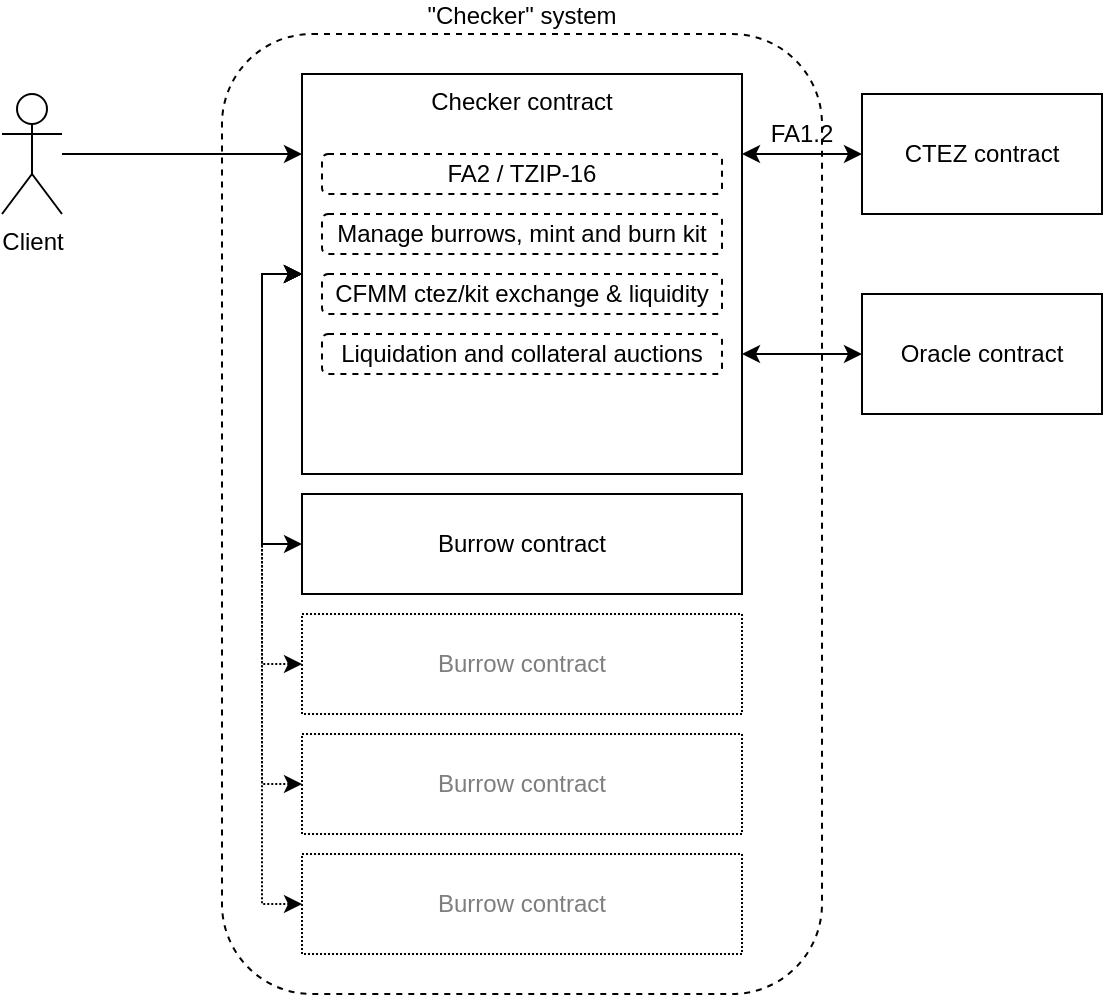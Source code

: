 <mxfile version="14.6.13"><diagram id="LO42e8W2DTZ5MyMucMTI" name="Page-1"><mxGraphModel dx="946" dy="638" grid="1" gridSize="10" guides="1" tooltips="1" connect="1" arrows="1" fold="1" page="1" pageScale="1" pageWidth="827" pageHeight="1169" math="0" shadow="0"><root><mxCell id="0"/><mxCell id="1" parent="0"/><mxCell id="ggonYyVY-s08YddGrQ53-62" value="&quot;Checker&quot; system" style="rounded=1;whiteSpace=wrap;html=1;dashed=1;labelPosition=center;verticalLabelPosition=top;align=center;verticalAlign=bottom;" vertex="1" parent="1"><mxGeometry x="250" y="50" width="300" height="480" as="geometry"/></mxCell><mxCell id="ggonYyVY-s08YddGrQ53-17" style="edgeStyle=orthogonalEdgeStyle;rounded=0;orthogonalLoop=1;jettySize=auto;html=1;exitX=0;exitY=0.5;exitDx=0;exitDy=0;startArrow=classic;startFill=1;" edge="1" parent="1"><mxGeometry relative="1" as="geometry"><mxPoint x="510" y="110" as="targetPoint"/><mxPoint x="570" y="110" as="sourcePoint"/></mxGeometry></mxCell><mxCell id="ggonYyVY-s08YddGrQ53-18" style="edgeStyle=orthogonalEdgeStyle;rounded=0;orthogonalLoop=1;jettySize=auto;html=1;exitX=0;exitY=0.5;exitDx=0;exitDy=0;startArrow=classic;startFill=1;" edge="1" parent="1"><mxGeometry relative="1" as="geometry"><mxPoint x="510" y="210" as="targetPoint"/><mxPoint x="570" y="210" as="sourcePoint"/></mxGeometry></mxCell><mxCell id="ggonYyVY-s08YddGrQ53-35" style="edgeStyle=orthogonalEdgeStyle;rounded=0;orthogonalLoop=1;jettySize=auto;html=1;exitX=0;exitY=0.5;exitDx=0;exitDy=0;startArrow=classic;startFill=1;entryX=0;entryY=0.5;entryDx=0;entryDy=0;" edge="1" parent="1" source="ggonYyVY-s08YddGrQ53-61" target="ggonYyVY-s08YddGrQ53-60"><mxGeometry relative="1" as="geometry"><mxPoint x="290" y="305" as="sourcePoint"/><mxPoint x="240" y="170" as="targetPoint"/></mxGeometry></mxCell><mxCell id="ggonYyVY-s08YddGrQ53-30" style="edgeStyle=orthogonalEdgeStyle;rounded=0;orthogonalLoop=1;jettySize=auto;html=1;exitX=0;exitY=0.5;exitDx=0;exitDy=0;dashed=1;startArrow=classic;startFill=1;entryX=0;entryY=0.5;entryDx=0;entryDy=0;dashPattern=1 1;" edge="1" parent="1" source="ggonYyVY-s08YddGrQ53-13" target="ggonYyVY-s08YddGrQ53-60"><mxGeometry relative="1" as="geometry"><mxPoint x="250" y="170" as="targetPoint"/></mxGeometry></mxCell><mxCell id="ggonYyVY-s08YddGrQ53-13" value="Burrow contract" style="rounded=0;whiteSpace=wrap;html=1;dashed=1;dashPattern=1 1;textOpacity=50;" vertex="1" parent="1"><mxGeometry x="290" y="460" width="220" height="50" as="geometry"/></mxCell><mxCell id="ggonYyVY-s08YddGrQ53-32" style="edgeStyle=orthogonalEdgeStyle;rounded=0;orthogonalLoop=1;jettySize=auto;html=1;exitX=0;exitY=0.5;exitDx=0;exitDy=0;dashed=1;startArrow=classic;startFill=1;entryX=0;entryY=0.5;entryDx=0;entryDy=0;dashPattern=1 1;" edge="1" parent="1" source="ggonYyVY-s08YddGrQ53-14" target="ggonYyVY-s08YddGrQ53-60"><mxGeometry relative="1" as="geometry"><mxPoint x="240" y="180" as="targetPoint"/></mxGeometry></mxCell><mxCell id="ggonYyVY-s08YddGrQ53-14" value="Burrow contract" style="rounded=0;whiteSpace=wrap;html=1;dashed=1;dashPattern=1 1;textOpacity=50;" vertex="1" parent="1"><mxGeometry x="290" y="400" width="220" height="50" as="geometry"/></mxCell><mxCell id="ggonYyVY-s08YddGrQ53-33" style="edgeStyle=orthogonalEdgeStyle;rounded=0;orthogonalLoop=1;jettySize=auto;html=1;exitX=0;exitY=0.5;exitDx=0;exitDy=0;startArrow=classic;startFill=1;dashed=1;entryX=0;entryY=0.5;entryDx=0;entryDy=0;dashPattern=1 1;" edge="1" parent="1" source="ggonYyVY-s08YddGrQ53-15" target="ggonYyVY-s08YddGrQ53-60"><mxGeometry relative="1" as="geometry"><mxPoint x="240" y="180" as="targetPoint"/></mxGeometry></mxCell><mxCell id="ggonYyVY-s08YddGrQ53-15" value="Burrow contract" style="rounded=0;whiteSpace=wrap;html=1;dashed=1;dashPattern=1 1;textOpacity=50;" vertex="1" parent="1"><mxGeometry x="290" y="340" width="220" height="50" as="geometry"/></mxCell><mxCell id="ggonYyVY-s08YddGrQ53-24" value="&lt;div&gt;FA1.2&lt;/div&gt;" style="text;html=1;strokeColor=none;fillColor=none;align=center;verticalAlign=middle;whiteSpace=wrap;rounded=0;dashed=1;" vertex="1" parent="1"><mxGeometry x="520" y="90" width="40" height="20" as="geometry"/></mxCell><mxCell id="ggonYyVY-s08YddGrQ53-51" style="edgeStyle=orthogonalEdgeStyle;rounded=0;orthogonalLoop=1;jettySize=auto;html=1;startArrow=none;startFill=0;" edge="1" parent="1" source="ggonYyVY-s08YddGrQ53-36"><mxGeometry relative="1" as="geometry"><mxPoint x="290" y="110" as="targetPoint"/></mxGeometry></mxCell><mxCell id="ggonYyVY-s08YddGrQ53-36" value="&lt;div&gt;Client&lt;/div&gt;" style="shape=umlActor;verticalLabelPosition=bottom;verticalAlign=top;html=1;outlineConnect=0;" vertex="1" parent="1"><mxGeometry x="140" y="80" width="30" height="60" as="geometry"/></mxCell><mxCell id="ggonYyVY-s08YddGrQ53-58" value="CTEZ contract" style="rounded=0;whiteSpace=wrap;html=1;" vertex="1" parent="1"><mxGeometry x="570" y="80" width="120" height="60" as="geometry"/></mxCell><mxCell id="ggonYyVY-s08YddGrQ53-59" value="Oracle contract" style="rounded=0;whiteSpace=wrap;html=1;" vertex="1" parent="1"><mxGeometry x="570" y="180" width="120" height="60" as="geometry"/></mxCell><mxCell id="ggonYyVY-s08YddGrQ53-60" value="Checker contract" style="rounded=0;whiteSpace=wrap;html=1;labelPosition=center;verticalLabelPosition=middle;align=center;verticalAlign=top;" vertex="1" parent="1"><mxGeometry x="290" y="70" width="220" height="200" as="geometry"/></mxCell><mxCell id="ggonYyVY-s08YddGrQ53-46" value="FA2 / TZIP-16" style="rounded=1;whiteSpace=wrap;html=1;dashed=1;" vertex="1" parent="1"><mxGeometry x="300" y="110" width="200" height="20" as="geometry"/></mxCell><mxCell id="ggonYyVY-s08YddGrQ53-45" value="Manage burrows, mint and burn kit" style="rounded=1;whiteSpace=wrap;html=1;dashed=1;" vertex="1" parent="1"><mxGeometry x="300" y="140" width="200" height="20" as="geometry"/></mxCell><mxCell id="ggonYyVY-s08YddGrQ53-48" value="CFMM ctez/kit exchange &amp;amp; liquidity" style="rounded=1;whiteSpace=wrap;html=1;dashed=1;" vertex="1" parent="1"><mxGeometry x="300" y="170" width="200" height="20" as="geometry"/></mxCell><mxCell id="ggonYyVY-s08YddGrQ53-49" value="Liquidation and collateral auctions" style="rounded=1;whiteSpace=wrap;html=1;dashed=1;" vertex="1" parent="1"><mxGeometry x="300" y="200" width="200" height="20" as="geometry"/></mxCell><mxCell id="ggonYyVY-s08YddGrQ53-61" value="&lt;div&gt;Burrow contract&lt;/div&gt;" style="rounded=0;whiteSpace=wrap;html=1;" vertex="1" parent="1"><mxGeometry x="290" y="280" width="220" height="50" as="geometry"/></mxCell></root></mxGraphModel></diagram></mxfile>